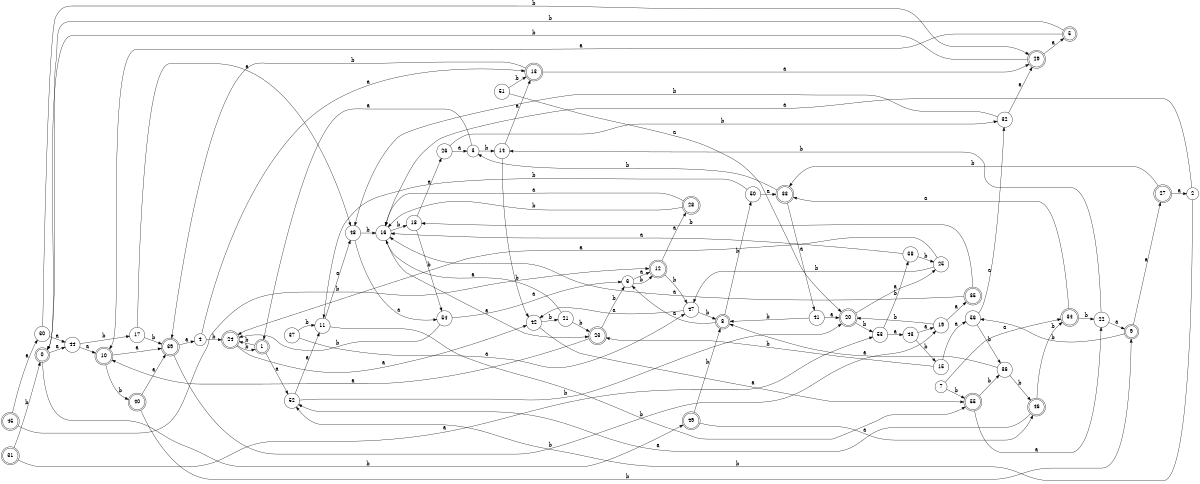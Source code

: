 digraph n46_6 {
__start0 [label="" shape="none"];

rankdir=LR;
size="8,5";

s0 [style="rounded,filled", color="black", fillcolor="white" shape="doublecircle", label="0"];
s1 [style="rounded,filled", color="black", fillcolor="white" shape="doublecircle", label="1"];
s2 [style="filled", color="black", fillcolor="white" shape="circle", label="2"];
s3 [style="filled", color="black", fillcolor="white" shape="circle", label="3"];
s4 [style="filled", color="black", fillcolor="white" shape="circle", label="4"];
s5 [style="rounded,filled", color="black", fillcolor="white" shape="doublecircle", label="5"];
s6 [style="filled", color="black", fillcolor="white" shape="circle", label="6"];
s7 [style="filled", color="black", fillcolor="white" shape="circle", label="7"];
s8 [style="rounded,filled", color="black", fillcolor="white" shape="doublecircle", label="8"];
s9 [style="rounded,filled", color="black", fillcolor="white" shape="doublecircle", label="9"];
s10 [style="rounded,filled", color="black", fillcolor="white" shape="doublecircle", label="10"];
s11 [style="filled", color="black", fillcolor="white" shape="circle", label="11"];
s12 [style="rounded,filled", color="black", fillcolor="white" shape="doublecircle", label="12"];
s13 [style="rounded,filled", color="black", fillcolor="white" shape="doublecircle", label="13"];
s14 [style="filled", color="black", fillcolor="white" shape="circle", label="14"];
s15 [style="filled", color="black", fillcolor="white" shape="circle", label="15"];
s16 [style="filled", color="black", fillcolor="white" shape="circle", label="16"];
s17 [style="filled", color="black", fillcolor="white" shape="circle", label="17"];
s18 [style="filled", color="black", fillcolor="white" shape="circle", label="18"];
s19 [style="filled", color="black", fillcolor="white" shape="circle", label="19"];
s20 [style="rounded,filled", color="black", fillcolor="white" shape="doublecircle", label="20"];
s21 [style="filled", color="black", fillcolor="white" shape="circle", label="21"];
s22 [style="filled", color="black", fillcolor="white" shape="circle", label="22"];
s23 [style="rounded,filled", color="black", fillcolor="white" shape="doublecircle", label="23"];
s24 [style="rounded,filled", color="black", fillcolor="white" shape="doublecircle", label="24"];
s25 [style="filled", color="black", fillcolor="white" shape="circle", label="25"];
s26 [style="filled", color="black", fillcolor="white" shape="circle", label="26"];
s27 [style="rounded,filled", color="black", fillcolor="white" shape="doublecircle", label="27"];
s28 [style="rounded,filled", color="black", fillcolor="white" shape="doublecircle", label="28"];
s29 [style="rounded,filled", color="black", fillcolor="white" shape="doublecircle", label="29"];
s30 [style="filled", color="black", fillcolor="white" shape="circle", label="30"];
s31 [style="rounded,filled", color="black", fillcolor="white" shape="doublecircle", label="31"];
s32 [style="filled", color="black", fillcolor="white" shape="circle", label="32"];
s33 [style="rounded,filled", color="black", fillcolor="white" shape="doublecircle", label="33"];
s34 [style="rounded,filled", color="black", fillcolor="white" shape="doublecircle", label="34"];
s35 [style="rounded,filled", color="black", fillcolor="white" shape="doublecircle", label="35"];
s36 [style="filled", color="black", fillcolor="white" shape="circle", label="36"];
s37 [style="filled", color="black", fillcolor="white" shape="circle", label="37"];
s38 [style="filled", color="black", fillcolor="white" shape="circle", label="38"];
s39 [style="rounded,filled", color="black", fillcolor="white" shape="doublecircle", label="39"];
s40 [style="rounded,filled", color="black", fillcolor="white" shape="doublecircle", label="40"];
s41 [style="filled", color="black", fillcolor="white" shape="circle", label="41"];
s42 [style="filled", color="black", fillcolor="white" shape="circle", label="42"];
s43 [style="filled", color="black", fillcolor="white" shape="circle", label="43"];
s44 [style="filled", color="black", fillcolor="white" shape="circle", label="44"];
s45 [style="rounded,filled", color="black", fillcolor="white" shape="doublecircle", label="45"];
s46 [style="rounded,filled", color="black", fillcolor="white" shape="doublecircle", label="46"];
s47 [style="filled", color="black", fillcolor="white" shape="circle", label="47"];
s48 [style="filled", color="black", fillcolor="white" shape="circle", label="48"];
s49 [style="rounded,filled", color="black", fillcolor="white" shape="doublecircle", label="49"];
s50 [style="filled", color="black", fillcolor="white" shape="circle", label="50"];
s51 [style="filled", color="black", fillcolor="white" shape="circle", label="51"];
s52 [style="filled", color="black", fillcolor="white" shape="circle", label="52"];
s53 [style="filled", color="black", fillcolor="white" shape="circle", label="53"];
s54 [style="filled", color="black", fillcolor="white" shape="circle", label="54"];
s55 [style="rounded,filled", color="black", fillcolor="white" shape="doublecircle", label="55"];
s56 [style="filled", color="black", fillcolor="white" shape="circle", label="56"];
s0 -> s44 [label="a"];
s0 -> s49 [label="b"];
s1 -> s52 [label="a"];
s1 -> s24 [label="b"];
s2 -> s16 [label="a"];
s2 -> s52 [label="b"];
s3 -> s1 [label="a"];
s3 -> s14 [label="b"];
s4 -> s13 [label="a"];
s4 -> s24 [label="b"];
s5 -> s10 [label="a"];
s5 -> s0 [label="b"];
s6 -> s12 [label="a"];
s6 -> s12 [label="b"];
s7 -> s34 [label="a"];
s7 -> s55 [label="b"];
s8 -> s6 [label="a"];
s8 -> s50 [label="b"];
s9 -> s27 [label="a"];
s9 -> s56 [label="b"];
s10 -> s39 [label="a"];
s10 -> s40 [label="b"];
s11 -> s48 [label="a"];
s11 -> s55 [label="b"];
s12 -> s28 [label="a"];
s12 -> s47 [label="b"];
s13 -> s29 [label="a"];
s13 -> s39 [label="b"];
s14 -> s13 [label="a"];
s14 -> s42 [label="b"];
s15 -> s56 [label="a"];
s15 -> s23 [label="b"];
s16 -> s23 [label="a"];
s16 -> s18 [label="b"];
s17 -> s48 [label="a"];
s17 -> s39 [label="b"];
s18 -> s26 [label="a"];
s18 -> s54 [label="b"];
s19 -> s35 [label="a"];
s19 -> s20 [label="b"];
s20 -> s25 [label="a"];
s20 -> s53 [label="b"];
s21 -> s16 [label="a"];
s21 -> s23 [label="b"];
s22 -> s9 [label="a"];
s22 -> s14 [label="b"];
s23 -> s10 [label="a"];
s23 -> s6 [label="b"];
s24 -> s42 [label="a"];
s24 -> s1 [label="b"];
s25 -> s24 [label="a"];
s25 -> s47 [label="b"];
s26 -> s3 [label="a"];
s26 -> s32 [label="b"];
s27 -> s2 [label="a"];
s27 -> s33 [label="b"];
s28 -> s16 [label="a"];
s28 -> s16 [label="b"];
s29 -> s5 [label="a"];
s29 -> s0 [label="b"];
s30 -> s44 [label="a"];
s30 -> s29 [label="b"];
s31 -> s53 [label="a"];
s31 -> s0 [label="b"];
s32 -> s29 [label="a"];
s32 -> s48 [label="b"];
s33 -> s41 [label="a"];
s33 -> s3 [label="b"];
s34 -> s33 [label="a"];
s34 -> s22 [label="b"];
s35 -> s16 [label="a"];
s35 -> s18 [label="b"];
s36 -> s8 [label="a"];
s36 -> s46 [label="b"];
s37 -> s47 [label="a"];
s37 -> s11 [label="b"];
s38 -> s16 [label="a"];
s38 -> s25 [label="b"];
s39 -> s4 [label="a"];
s39 -> s19 [label="b"];
s40 -> s39 [label="a"];
s40 -> s9 [label="b"];
s41 -> s20 [label="a"];
s41 -> s8 [label="b"];
s42 -> s55 [label="a"];
s42 -> s21 [label="b"];
s43 -> s19 [label="a"];
s43 -> s15 [label="b"];
s44 -> s10 [label="a"];
s44 -> s17 [label="b"];
s45 -> s30 [label="a"];
s45 -> s12 [label="b"];
s46 -> s52 [label="a"];
s46 -> s34 [label="b"];
s47 -> s42 [label="a"];
s47 -> s8 [label="b"];
s48 -> s54 [label="a"];
s48 -> s16 [label="b"];
s49 -> s46 [label="a"];
s49 -> s8 [label="b"];
s50 -> s33 [label="a"];
s50 -> s11 [label="b"];
s51 -> s20 [label="a"];
s51 -> s13 [label="b"];
s52 -> s11 [label="a"];
s52 -> s20 [label="b"];
s53 -> s43 [label="a"];
s53 -> s38 [label="b"];
s54 -> s6 [label="a"];
s54 -> s24 [label="b"];
s55 -> s22 [label="a"];
s55 -> s36 [label="b"];
s56 -> s32 [label="a"];
s56 -> s36 [label="b"];

}
